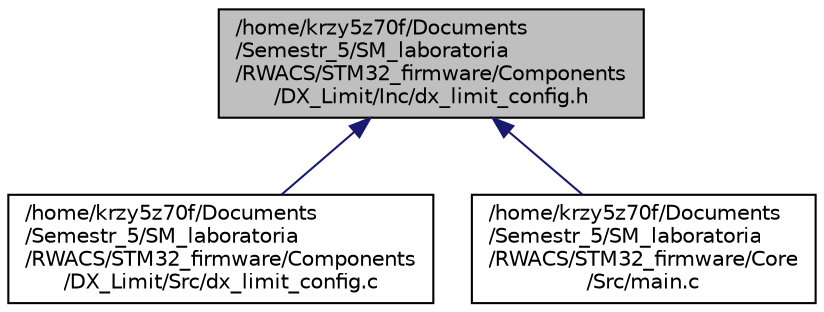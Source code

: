 digraph "/home/krzy5z70f/Documents/Semestr_5/SM_laboratoria/RWACS/STM32_firmware/Components/DX_Limit/Inc/dx_limit_config.h"
{
 // LATEX_PDF_SIZE
  edge [fontname="Helvetica",fontsize="10",labelfontname="Helvetica",labelfontsize="10"];
  node [fontname="Helvetica",fontsize="10",shape=record];
  Node1 [label="/home/krzy5z70f/Documents\l/Semestr_5/SM_laboratoria\l/RWACS/STM32_firmware/Components\l/DX_Limit/Inc/dx_limit_config.h",height=0.2,width=0.4,color="black", fillcolor="grey75", style="filled", fontcolor="black",tooltip=": Derivative limiter configuration header file"];
  Node1 -> Node2 [dir="back",color="midnightblue",fontsize="10",style="solid"];
  Node2 [label="/home/krzy5z70f/Documents\l/Semestr_5/SM_laboratoria\l/RWACS/STM32_firmware/Components\l/DX_Limit/Src/dx_limit_config.c",height=0.2,width=0.4,color="black", fillcolor="white", style="filled",URL="$dx__limit__config_8c.html",tooltip=": Derivative limiter configuration source code file"];
  Node1 -> Node3 [dir="back",color="midnightblue",fontsize="10",style="solid"];
  Node3 [label="/home/krzy5z70f/Documents\l/Semestr_5/SM_laboratoria\l/RWACS/STM32_firmware/Core\l/Src/main.c",height=0.2,width=0.4,color="black", fillcolor="white", style="filled",URL="$main_8c.html",tooltip=": Main program body"];
}
